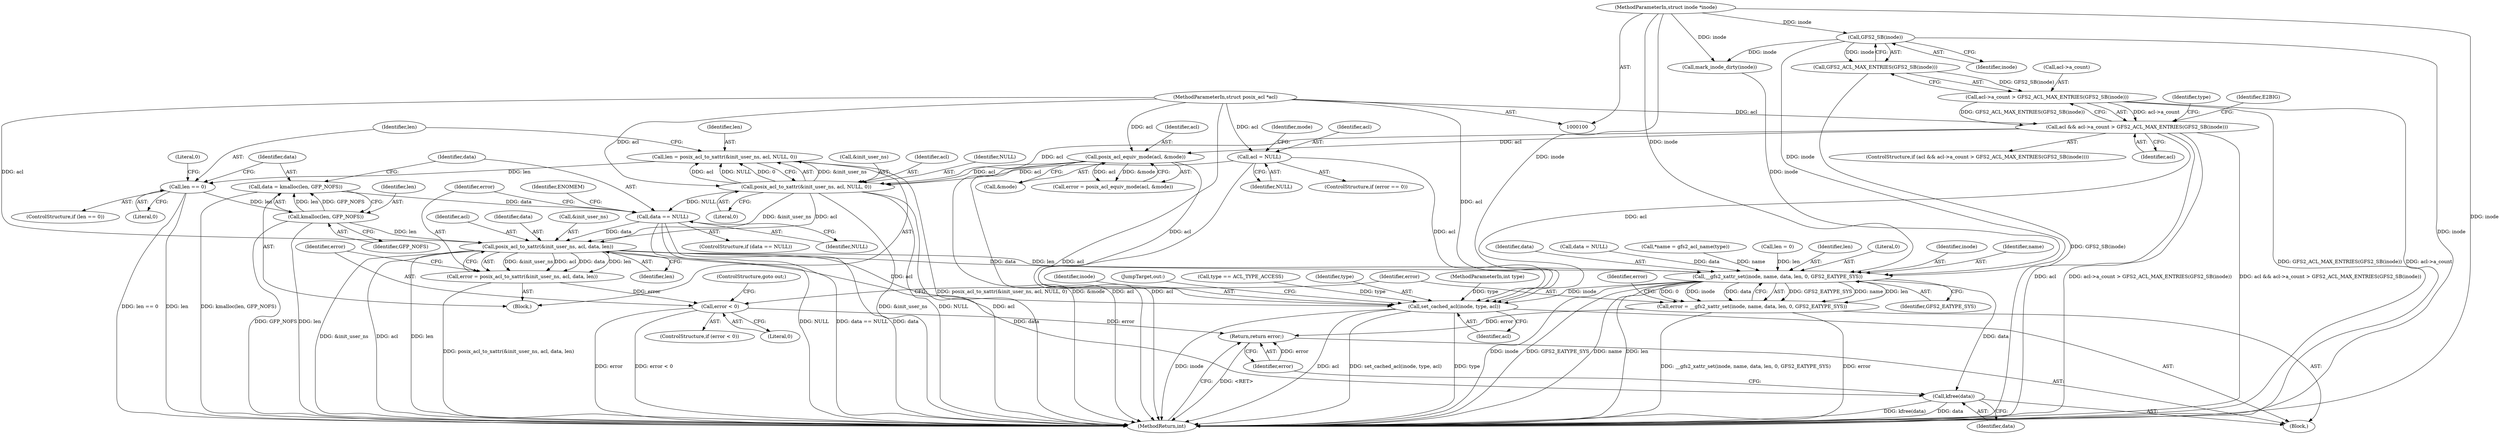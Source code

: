 digraph "1_linux_073931017b49d9458aa351605b43a7e34598caef_5@API" {
"1000187" [label="(Call,data = kmalloc(len, GFP_NOFS))"];
"1000189" [label="(Call,kmalloc(len, GFP_NOFS))"];
"1000182" [label="(Call,len == 0)"];
"1000173" [label="(Call,len = posix_acl_to_xattr(&init_user_ns, acl, NULL, 0))"];
"1000175" [label="(Call,posix_acl_to_xattr(&init_user_ns, acl, NULL, 0))"];
"1000139" [label="(Call,posix_acl_equiv_mode(acl, &mode))"];
"1000114" [label="(Call,acl && acl->a_count > GFS2_ACL_MAX_ENTRIES(GFS2_SB(inode)))"];
"1000102" [label="(MethodParameterIn,struct posix_acl *acl)"];
"1000116" [label="(Call,acl->a_count > GFS2_ACL_MAX_ENTRIES(GFS2_SB(inode)))"];
"1000120" [label="(Call,GFS2_ACL_MAX_ENTRIES(GFS2_SB(inode)))"];
"1000121" [label="(Call,GFS2_SB(inode))"];
"1000101" [label="(MethodParameterIn,struct inode *inode)"];
"1000153" [label="(Call,acl = NULL)"];
"1000193" [label="(Call,data == NULL)"];
"1000201" [label="(Call,posix_acl_to_xattr(&init_user_ns, acl, data, len))"];
"1000199" [label="(Call,error = posix_acl_to_xattr(&init_user_ns, acl, data, len))"];
"1000208" [label="(Call,error < 0)"];
"1000239" [label="(Return,return error;)"];
"1000222" [label="(Call,__gfs2_xattr_set(inode, name, data, len, 0, GFS2_EATYPE_SYS))"];
"1000220" [label="(Call,error = __gfs2_xattr_set(inode, name, data, len, 0, GFS2_EATYPE_SYS))"];
"1000232" [label="(Call,set_cached_acl(inode, type, acl))"];
"1000237" [label="(Call,kfree(data))"];
"1000199" [label="(Call,error = posix_acl_to_xattr(&init_user_ns, acl, data, len))"];
"1000202" [label="(Call,&init_user_ns)"];
"1000182" [label="(Call,len == 0)"];
"1000137" [label="(Call,error = posix_acl_equiv_mode(acl, &mode))"];
"1000128" [label="(Identifier,type)"];
"1000208" [label="(Call,error < 0)"];
"1000113" [label="(ControlStructure,if (acl && acl->a_count > GFS2_ACL_MAX_ENTRIES(GFS2_SB(inode))))"];
"1000158" [label="(Identifier,mode)"];
"1000238" [label="(Identifier,data)"];
"1000241" [label="(MethodReturn,int)"];
"1000220" [label="(Call,error = __gfs2_xattr_set(inode, name, data, len, 0, GFS2_EATYPE_SYS))"];
"1000227" [label="(Literal,0)"];
"1000178" [label="(Identifier,acl)"];
"1000174" [label="(Identifier,len)"];
"1000223" [label="(Identifier,inode)"];
"1000153" [label="(Call,acl = NULL)"];
"1000232" [label="(Call,set_cached_acl(inode, type, acl))"];
"1000210" [label="(Literal,0)"];
"1000181" [label="(ControlStructure,if (len == 0))"];
"1000207" [label="(ControlStructure,if (error < 0))"];
"1000224" [label="(Identifier,name)"];
"1000194" [label="(Identifier,data)"];
"1000184" [label="(Literal,0)"];
"1000189" [label="(Call,kmalloc(len, GFP_NOFS))"];
"1000172" [label="(Block,)"];
"1000116" [label="(Call,acl->a_count > GFS2_ACL_MAX_ENTRIES(GFS2_SB(inode)))"];
"1000225" [label="(Identifier,data)"];
"1000214" [label="(Call,data = NULL)"];
"1000175" [label="(Call,posix_acl_to_xattr(&init_user_ns, acl, NULL, 0))"];
"1000239" [label="(Return,return error;)"];
"1000235" [label="(Identifier,acl)"];
"1000228" [label="(Identifier,GFS2_EATYPE_SYS)"];
"1000233" [label="(Identifier,inode)"];
"1000179" [label="(Identifier,NULL)"];
"1000187" [label="(Call,data = kmalloc(len, GFP_NOFS))"];
"1000122" [label="(Identifier,inode)"];
"1000101" [label="(MethodParameterIn,struct inode *inode)"];
"1000109" [label="(Call,*name = gfs2_acl_name(type))"];
"1000191" [label="(Identifier,GFP_NOFS)"];
"1000102" [label="(MethodParameterIn,struct posix_acl *acl)"];
"1000222" [label="(Call,__gfs2_xattr_set(inode, name, data, len, 0, GFS2_EATYPE_SYS))"];
"1000154" [label="(Identifier,acl)"];
"1000236" [label="(JumpTarget,out:)"];
"1000127" [label="(Call,type == ACL_TYPE_ACCESS)"];
"1000190" [label="(Identifier,len)"];
"1000141" [label="(Call,&mode)"];
"1000155" [label="(Identifier,NULL)"];
"1000120" [label="(Call,GFS2_ACL_MAX_ENTRIES(GFS2_SB(inode)))"];
"1000115" [label="(Identifier,acl)"];
"1000139" [label="(Call,posix_acl_equiv_mode(acl, &mode))"];
"1000237" [label="(Call,kfree(data))"];
"1000211" [label="(ControlStructure,goto out;)"];
"1000176" [label="(Call,&init_user_ns)"];
"1000193" [label="(Call,data == NULL)"];
"1000188" [label="(Identifier,data)"];
"1000140" [label="(Identifier,acl)"];
"1000149" [label="(ControlStructure,if (error == 0))"];
"1000204" [label="(Identifier,acl)"];
"1000192" [label="(ControlStructure,if (data == NULL))"];
"1000117" [label="(Call,acl->a_count)"];
"1000240" [label="(Identifier,error)"];
"1000217" [label="(Call,len = 0)"];
"1000230" [label="(Identifier,error)"];
"1000234" [label="(Identifier,type)"];
"1000221" [label="(Identifier,error)"];
"1000183" [label="(Identifier,len)"];
"1000121" [label="(Call,GFS2_SB(inode))"];
"1000104" [label="(Block,)"];
"1000180" [label="(Literal,0)"];
"1000226" [label="(Identifier,len)"];
"1000114" [label="(Call,acl && acl->a_count > GFS2_ACL_MAX_ENTRIES(GFS2_SB(inode)))"];
"1000103" [label="(MethodParameterIn,int type)"];
"1000201" [label="(Call,posix_acl_to_xattr(&init_user_ns, acl, data, len))"];
"1000200" [label="(Identifier,error)"];
"1000205" [label="(Identifier,data)"];
"1000125" [label="(Identifier,E2BIG)"];
"1000206" [label="(Identifier,len)"];
"1000195" [label="(Identifier,NULL)"];
"1000168" [label="(Call,mark_inode_dirty(inode))"];
"1000173" [label="(Call,len = posix_acl_to_xattr(&init_user_ns, acl, NULL, 0))"];
"1000198" [label="(Identifier,ENOMEM)"];
"1000209" [label="(Identifier,error)"];
"1000186" [label="(Literal,0)"];
"1000187" -> "1000172"  [label="AST: "];
"1000187" -> "1000189"  [label="CFG: "];
"1000188" -> "1000187"  [label="AST: "];
"1000189" -> "1000187"  [label="AST: "];
"1000194" -> "1000187"  [label="CFG: "];
"1000187" -> "1000241"  [label="DDG: kmalloc(len, GFP_NOFS)"];
"1000189" -> "1000187"  [label="DDG: len"];
"1000189" -> "1000187"  [label="DDG: GFP_NOFS"];
"1000187" -> "1000193"  [label="DDG: data"];
"1000189" -> "1000191"  [label="CFG: "];
"1000190" -> "1000189"  [label="AST: "];
"1000191" -> "1000189"  [label="AST: "];
"1000189" -> "1000241"  [label="DDG: len"];
"1000189" -> "1000241"  [label="DDG: GFP_NOFS"];
"1000182" -> "1000189"  [label="DDG: len"];
"1000189" -> "1000201"  [label="DDG: len"];
"1000182" -> "1000181"  [label="AST: "];
"1000182" -> "1000184"  [label="CFG: "];
"1000183" -> "1000182"  [label="AST: "];
"1000184" -> "1000182"  [label="AST: "];
"1000186" -> "1000182"  [label="CFG: "];
"1000188" -> "1000182"  [label="CFG: "];
"1000182" -> "1000241"  [label="DDG: len == 0"];
"1000182" -> "1000241"  [label="DDG: len"];
"1000173" -> "1000182"  [label="DDG: len"];
"1000173" -> "1000172"  [label="AST: "];
"1000173" -> "1000175"  [label="CFG: "];
"1000174" -> "1000173"  [label="AST: "];
"1000175" -> "1000173"  [label="AST: "];
"1000183" -> "1000173"  [label="CFG: "];
"1000173" -> "1000241"  [label="DDG: posix_acl_to_xattr(&init_user_ns, acl, NULL, 0)"];
"1000175" -> "1000173"  [label="DDG: &init_user_ns"];
"1000175" -> "1000173"  [label="DDG: acl"];
"1000175" -> "1000173"  [label="DDG: NULL"];
"1000175" -> "1000173"  [label="DDG: 0"];
"1000175" -> "1000180"  [label="CFG: "];
"1000176" -> "1000175"  [label="AST: "];
"1000178" -> "1000175"  [label="AST: "];
"1000179" -> "1000175"  [label="AST: "];
"1000180" -> "1000175"  [label="AST: "];
"1000175" -> "1000241"  [label="DDG: NULL"];
"1000175" -> "1000241"  [label="DDG: acl"];
"1000175" -> "1000241"  [label="DDG: &init_user_ns"];
"1000139" -> "1000175"  [label="DDG: acl"];
"1000114" -> "1000175"  [label="DDG: acl"];
"1000153" -> "1000175"  [label="DDG: acl"];
"1000102" -> "1000175"  [label="DDG: acl"];
"1000175" -> "1000193"  [label="DDG: NULL"];
"1000175" -> "1000201"  [label="DDG: &init_user_ns"];
"1000175" -> "1000201"  [label="DDG: acl"];
"1000139" -> "1000137"  [label="AST: "];
"1000139" -> "1000141"  [label="CFG: "];
"1000140" -> "1000139"  [label="AST: "];
"1000141" -> "1000139"  [label="AST: "];
"1000137" -> "1000139"  [label="CFG: "];
"1000139" -> "1000241"  [label="DDG: &mode"];
"1000139" -> "1000241"  [label="DDG: acl"];
"1000139" -> "1000137"  [label="DDG: acl"];
"1000139" -> "1000137"  [label="DDG: &mode"];
"1000114" -> "1000139"  [label="DDG: acl"];
"1000102" -> "1000139"  [label="DDG: acl"];
"1000139" -> "1000232"  [label="DDG: acl"];
"1000114" -> "1000113"  [label="AST: "];
"1000114" -> "1000115"  [label="CFG: "];
"1000114" -> "1000116"  [label="CFG: "];
"1000115" -> "1000114"  [label="AST: "];
"1000116" -> "1000114"  [label="AST: "];
"1000125" -> "1000114"  [label="CFG: "];
"1000128" -> "1000114"  [label="CFG: "];
"1000114" -> "1000241"  [label="DDG: acl && acl->a_count > GFS2_ACL_MAX_ENTRIES(GFS2_SB(inode))"];
"1000114" -> "1000241"  [label="DDG: acl"];
"1000114" -> "1000241"  [label="DDG: acl->a_count > GFS2_ACL_MAX_ENTRIES(GFS2_SB(inode))"];
"1000102" -> "1000114"  [label="DDG: acl"];
"1000116" -> "1000114"  [label="DDG: acl->a_count"];
"1000116" -> "1000114"  [label="DDG: GFS2_ACL_MAX_ENTRIES(GFS2_SB(inode))"];
"1000114" -> "1000232"  [label="DDG: acl"];
"1000102" -> "1000100"  [label="AST: "];
"1000102" -> "1000241"  [label="DDG: acl"];
"1000102" -> "1000153"  [label="DDG: acl"];
"1000102" -> "1000201"  [label="DDG: acl"];
"1000102" -> "1000232"  [label="DDG: acl"];
"1000116" -> "1000120"  [label="CFG: "];
"1000117" -> "1000116"  [label="AST: "];
"1000120" -> "1000116"  [label="AST: "];
"1000116" -> "1000241"  [label="DDG: acl->a_count"];
"1000116" -> "1000241"  [label="DDG: GFS2_ACL_MAX_ENTRIES(GFS2_SB(inode))"];
"1000120" -> "1000116"  [label="DDG: GFS2_SB(inode)"];
"1000120" -> "1000121"  [label="CFG: "];
"1000121" -> "1000120"  [label="AST: "];
"1000120" -> "1000241"  [label="DDG: GFS2_SB(inode)"];
"1000121" -> "1000120"  [label="DDG: inode"];
"1000121" -> "1000122"  [label="CFG: "];
"1000122" -> "1000121"  [label="AST: "];
"1000121" -> "1000241"  [label="DDG: inode"];
"1000101" -> "1000121"  [label="DDG: inode"];
"1000121" -> "1000168"  [label="DDG: inode"];
"1000121" -> "1000222"  [label="DDG: inode"];
"1000101" -> "1000100"  [label="AST: "];
"1000101" -> "1000241"  [label="DDG: inode"];
"1000101" -> "1000168"  [label="DDG: inode"];
"1000101" -> "1000222"  [label="DDG: inode"];
"1000101" -> "1000232"  [label="DDG: inode"];
"1000153" -> "1000149"  [label="AST: "];
"1000153" -> "1000155"  [label="CFG: "];
"1000154" -> "1000153"  [label="AST: "];
"1000155" -> "1000153"  [label="AST: "];
"1000158" -> "1000153"  [label="CFG: "];
"1000153" -> "1000241"  [label="DDG: acl"];
"1000153" -> "1000232"  [label="DDG: acl"];
"1000193" -> "1000192"  [label="AST: "];
"1000193" -> "1000195"  [label="CFG: "];
"1000194" -> "1000193"  [label="AST: "];
"1000195" -> "1000193"  [label="AST: "];
"1000198" -> "1000193"  [label="CFG: "];
"1000200" -> "1000193"  [label="CFG: "];
"1000193" -> "1000241"  [label="DDG: data"];
"1000193" -> "1000241"  [label="DDG: NULL"];
"1000193" -> "1000241"  [label="DDG: data == NULL"];
"1000193" -> "1000201"  [label="DDG: data"];
"1000201" -> "1000199"  [label="AST: "];
"1000201" -> "1000206"  [label="CFG: "];
"1000202" -> "1000201"  [label="AST: "];
"1000204" -> "1000201"  [label="AST: "];
"1000205" -> "1000201"  [label="AST: "];
"1000206" -> "1000201"  [label="AST: "];
"1000199" -> "1000201"  [label="CFG: "];
"1000201" -> "1000241"  [label="DDG: len"];
"1000201" -> "1000241"  [label="DDG: &init_user_ns"];
"1000201" -> "1000241"  [label="DDG: acl"];
"1000201" -> "1000199"  [label="DDG: &init_user_ns"];
"1000201" -> "1000199"  [label="DDG: acl"];
"1000201" -> "1000199"  [label="DDG: data"];
"1000201" -> "1000199"  [label="DDG: len"];
"1000201" -> "1000222"  [label="DDG: data"];
"1000201" -> "1000222"  [label="DDG: len"];
"1000201" -> "1000232"  [label="DDG: acl"];
"1000201" -> "1000237"  [label="DDG: data"];
"1000199" -> "1000172"  [label="AST: "];
"1000200" -> "1000199"  [label="AST: "];
"1000209" -> "1000199"  [label="CFG: "];
"1000199" -> "1000241"  [label="DDG: posix_acl_to_xattr(&init_user_ns, acl, data, len)"];
"1000199" -> "1000208"  [label="DDG: error"];
"1000208" -> "1000207"  [label="AST: "];
"1000208" -> "1000210"  [label="CFG: "];
"1000209" -> "1000208"  [label="AST: "];
"1000210" -> "1000208"  [label="AST: "];
"1000211" -> "1000208"  [label="CFG: "];
"1000221" -> "1000208"  [label="CFG: "];
"1000208" -> "1000241"  [label="DDG: error"];
"1000208" -> "1000241"  [label="DDG: error < 0"];
"1000208" -> "1000239"  [label="DDG: error"];
"1000239" -> "1000104"  [label="AST: "];
"1000239" -> "1000240"  [label="CFG: "];
"1000240" -> "1000239"  [label="AST: "];
"1000241" -> "1000239"  [label="CFG: "];
"1000239" -> "1000241"  [label="DDG: <RET>"];
"1000240" -> "1000239"  [label="DDG: error"];
"1000220" -> "1000239"  [label="DDG: error"];
"1000222" -> "1000220"  [label="AST: "];
"1000222" -> "1000228"  [label="CFG: "];
"1000223" -> "1000222"  [label="AST: "];
"1000224" -> "1000222"  [label="AST: "];
"1000225" -> "1000222"  [label="AST: "];
"1000226" -> "1000222"  [label="AST: "];
"1000227" -> "1000222"  [label="AST: "];
"1000228" -> "1000222"  [label="AST: "];
"1000220" -> "1000222"  [label="CFG: "];
"1000222" -> "1000241"  [label="DDG: len"];
"1000222" -> "1000241"  [label="DDG: inode"];
"1000222" -> "1000241"  [label="DDG: GFS2_EATYPE_SYS"];
"1000222" -> "1000241"  [label="DDG: name"];
"1000222" -> "1000220"  [label="DDG: GFS2_EATYPE_SYS"];
"1000222" -> "1000220"  [label="DDG: name"];
"1000222" -> "1000220"  [label="DDG: len"];
"1000222" -> "1000220"  [label="DDG: 0"];
"1000222" -> "1000220"  [label="DDG: inode"];
"1000222" -> "1000220"  [label="DDG: data"];
"1000168" -> "1000222"  [label="DDG: inode"];
"1000109" -> "1000222"  [label="DDG: name"];
"1000214" -> "1000222"  [label="DDG: data"];
"1000217" -> "1000222"  [label="DDG: len"];
"1000222" -> "1000232"  [label="DDG: inode"];
"1000222" -> "1000237"  [label="DDG: data"];
"1000220" -> "1000104"  [label="AST: "];
"1000221" -> "1000220"  [label="AST: "];
"1000230" -> "1000220"  [label="CFG: "];
"1000220" -> "1000241"  [label="DDG: error"];
"1000220" -> "1000241"  [label="DDG: __gfs2_xattr_set(inode, name, data, len, 0, GFS2_EATYPE_SYS)"];
"1000232" -> "1000104"  [label="AST: "];
"1000232" -> "1000235"  [label="CFG: "];
"1000233" -> "1000232"  [label="AST: "];
"1000234" -> "1000232"  [label="AST: "];
"1000235" -> "1000232"  [label="AST: "];
"1000236" -> "1000232"  [label="CFG: "];
"1000232" -> "1000241"  [label="DDG: inode"];
"1000232" -> "1000241"  [label="DDG: acl"];
"1000232" -> "1000241"  [label="DDG: set_cached_acl(inode, type, acl)"];
"1000232" -> "1000241"  [label="DDG: type"];
"1000127" -> "1000232"  [label="DDG: type"];
"1000103" -> "1000232"  [label="DDG: type"];
"1000237" -> "1000104"  [label="AST: "];
"1000237" -> "1000238"  [label="CFG: "];
"1000238" -> "1000237"  [label="AST: "];
"1000240" -> "1000237"  [label="CFG: "];
"1000237" -> "1000241"  [label="DDG: kfree(data)"];
"1000237" -> "1000241"  [label="DDG: data"];
}
